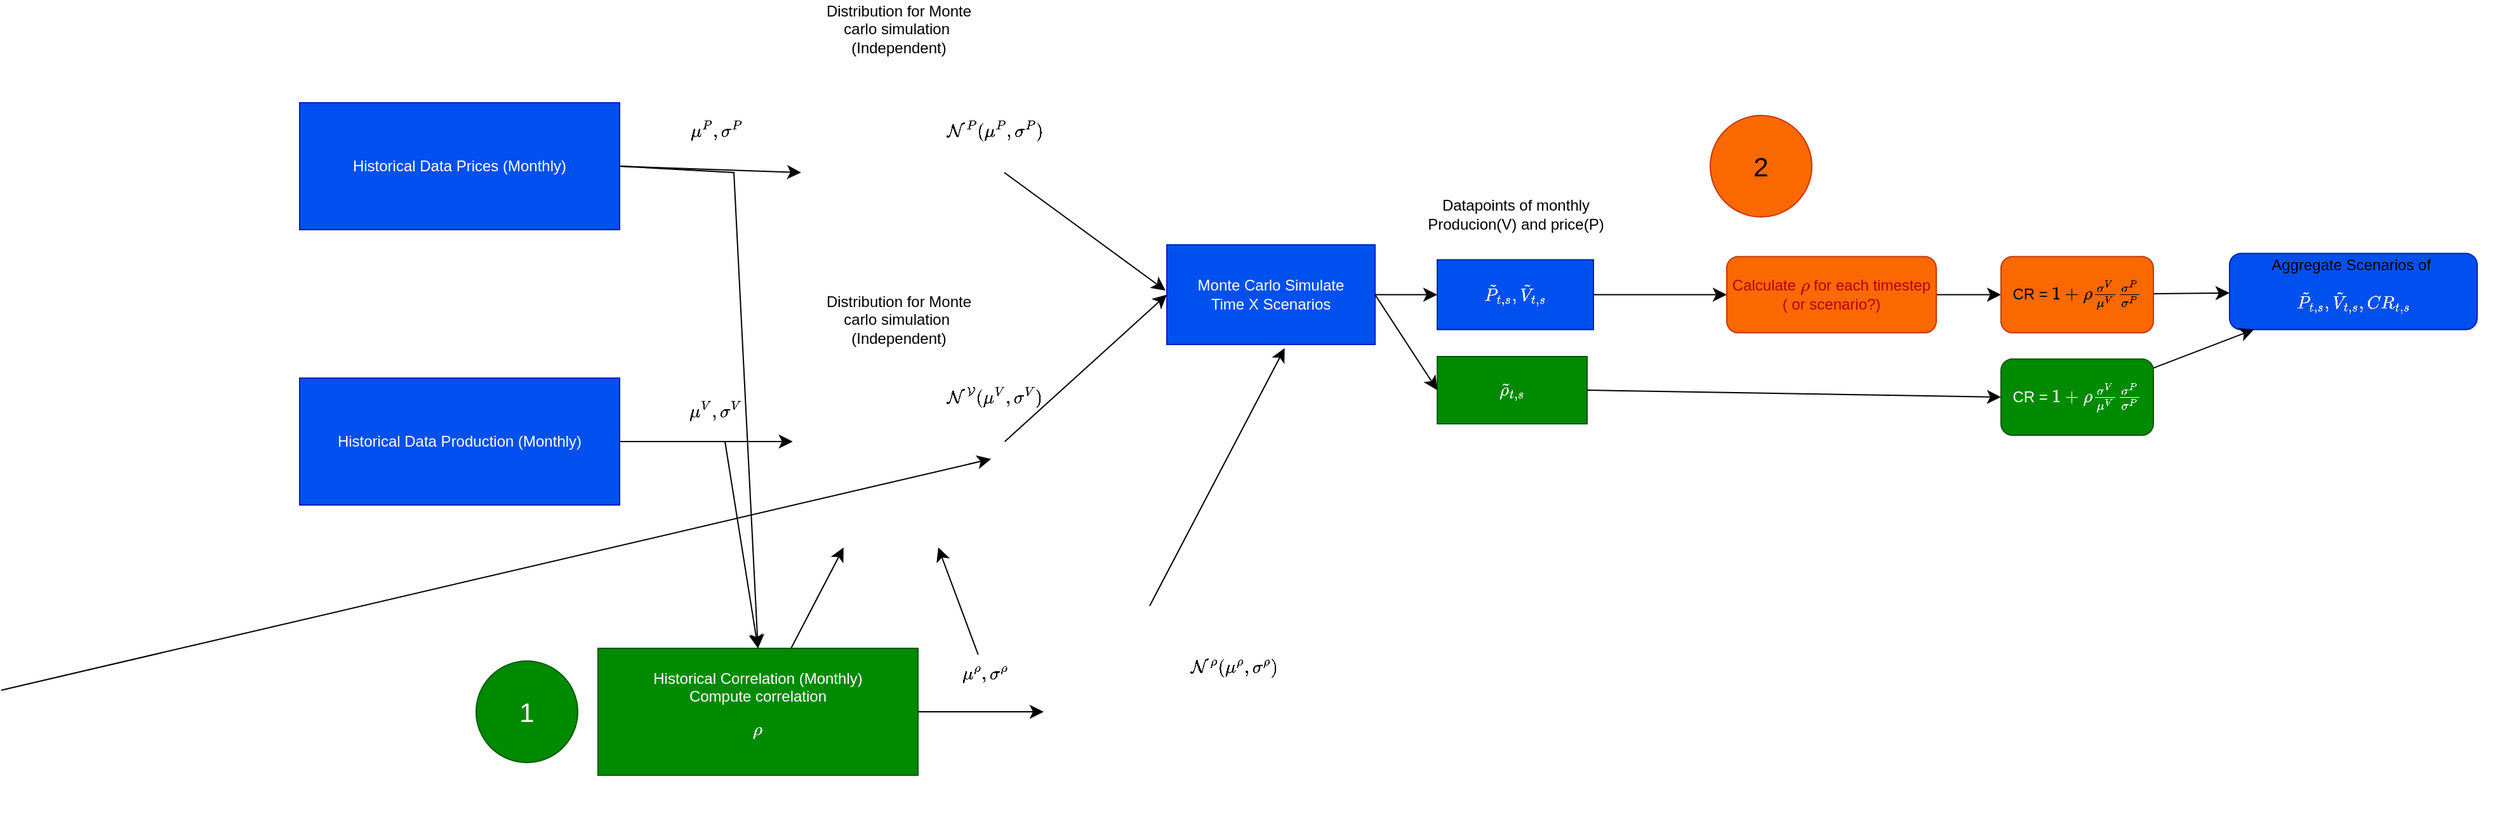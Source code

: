 <mxfile version="27.1.3">
  <diagram name="Page-1" id="2HANtyJ_it4PDFtXh0c_">
    <mxGraphModel dx="2547" dy="1442" grid="0" gridSize="10" guides="1" tooltips="1" connect="1" arrows="1" fold="1" page="0" pageScale="1" pageWidth="827" pageHeight="1169" background="light-dark(#FFFFFF,#FFFFFF)" math="1" shadow="0">
      <root>
        <mxCell id="0" />
        <mxCell id="1" parent="0" />
        <mxCell id="16FuGiX_0qU9tq5BaQ8X-1" value="Historical Data Prices (Monthly)" style="rounded=0;whiteSpace=wrap;html=1;fillColor=#0050ef;fontColor=#ffffff;strokeColor=#001DBC;" vertex="1" parent="1">
          <mxGeometry x="-496" y="-161" width="252" height="100" as="geometry" />
        </mxCell>
        <mxCell id="16FuGiX_0qU9tq5BaQ8X-2" value="" style="shape=image;verticalLabelPosition=bottom;labelBackgroundColor=default;verticalAlign=top;aspect=fixed;imageAspect=0;image=https://static.thenounproject.com/png/991167-200.png;" vertex="1" parent="1">
          <mxGeometry x="-101" y="-186" width="160" height="160" as="geometry" />
        </mxCell>
        <mxCell id="16FuGiX_0qU9tq5BaQ8X-3" value="" style="shape=image;verticalLabelPosition=bottom;labelBackgroundColor=default;verticalAlign=top;aspect=fixed;imageAspect=0;image=https://static.thenounproject.com/png/991167-200.png;imageBackground=none;" vertex="1" parent="1">
          <mxGeometry x="-107.62" y="22.5" width="167" height="167" as="geometry" />
        </mxCell>
        <mxCell id="16FuGiX_0qU9tq5BaQ8X-9" value="" style="edgeStyle=none;curved=1;rounded=0;orthogonalLoop=1;jettySize=auto;html=1;fontSize=12;startSize=8;endSize=8;strokeColor=light-dark(#000000,#000000);" edge="1" parent="1" source="16FuGiX_0qU9tq5BaQ8X-4" target="16FuGiX_0qU9tq5BaQ8X-3">
          <mxGeometry relative="1" as="geometry" />
        </mxCell>
        <mxCell id="16FuGiX_0qU9tq5BaQ8X-4" value="Historical Data Production (Monthly)" style="rounded=0;whiteSpace=wrap;html=1;fillColor=#0050ef;fontColor=#ffffff;strokeColor=#001DBC;" vertex="1" parent="1">
          <mxGeometry x="-496" y="56" width="252" height="100" as="geometry" />
        </mxCell>
        <mxCell id="16FuGiX_0qU9tq5BaQ8X-7" style="edgeStyle=none;curved=1;rounded=0;orthogonalLoop=1;jettySize=auto;html=1;exitX=0.5;exitY=1;exitDx=0;exitDy=0;fontSize=12;startSize=8;endSize=8;" edge="1" parent="1">
          <mxGeometry relative="1" as="geometry">
            <mxPoint x="48.576" y="119.727" as="targetPoint" />
            <mxPoint x="-731" y="302" as="sourcePoint" />
          </mxGeometry>
        </mxCell>
        <mxCell id="16FuGiX_0qU9tq5BaQ8X-10" value="$$\mu^V,\sigma^V$$" style="text;html=1;align=center;verticalAlign=middle;whiteSpace=wrap;rounded=0;fontColor=light-dark(#000000,#000000);" vertex="1" parent="1">
          <mxGeometry x="-198" y="67" width="60" height="30" as="geometry" />
        </mxCell>
        <mxCell id="16FuGiX_0qU9tq5BaQ8X-11" value="$$\mu^P,\sigma^P$$" style="text;html=1;align=center;verticalAlign=middle;whiteSpace=wrap;rounded=0;fontColor=light-dark(#000000,#000000);" vertex="1" parent="1">
          <mxGeometry x="-198" y="-154" width="60" height="30" as="geometry" />
        </mxCell>
        <mxCell id="16FuGiX_0qU9tq5BaQ8X-12" value="&lt;font style=&quot;color: light-dark(rgb(0, 0, 0), rgb(0, 0, 0));&quot;&gt;Distribution for Monte carlo simulation&amp;nbsp; (Independent)&lt;/font&gt;" style="text;html=1;align=center;verticalAlign=middle;whiteSpace=wrap;rounded=0;" vertex="1" parent="1">
          <mxGeometry x="-92" y="-242" width="135.75" height="45" as="geometry" />
        </mxCell>
        <mxCell id="16FuGiX_0qU9tq5BaQ8X-23" value="" style="edgeStyle=none;curved=1;rounded=0;orthogonalLoop=1;jettySize=auto;html=1;fontSize=12;startSize=8;endSize=8;strokeColor=light-dark(#000000,#000000);" edge="1" parent="1" source="16FuGiX_0qU9tq5BaQ8X-13" target="16FuGiX_0qU9tq5BaQ8X-20">
          <mxGeometry relative="1" as="geometry" />
        </mxCell>
        <mxCell id="16FuGiX_0qU9tq5BaQ8X-13" value="Monte Carlo Simulate&lt;br&gt;Time X Scenarios" style="rounded=0;whiteSpace=wrap;html=1;fillColor=#0050ef;fontColor=#ffffff;strokeColor=#001DBC;" vertex="1" parent="1">
          <mxGeometry x="187" y="-49" width="164" height="78.5" as="geometry" />
        </mxCell>
        <mxCell id="16FuGiX_0qU9tq5BaQ8X-14" value="$$\mathcal{N}^P(\mu^P,\sigma^P)$$" style="text;html=1;align=center;verticalAlign=middle;whiteSpace=wrap;rounded=0;fontColor=light-dark(#000000,#000000);" vertex="1" parent="1">
          <mxGeometry x="22" y="-154" width="60" height="30" as="geometry" />
        </mxCell>
        <mxCell id="16FuGiX_0qU9tq5BaQ8X-15" value="$$\mathcal{N^V}(\mu^V,\sigma^V)$$" style="text;html=1;align=center;verticalAlign=middle;whiteSpace=wrap;rounded=0;fontColor=light-dark(#000000,#000000);" vertex="1" parent="1">
          <mxGeometry x="22" y="56" width="60" height="30" as="geometry" />
        </mxCell>
        <mxCell id="16FuGiX_0qU9tq5BaQ8X-16" value="" style="endArrow=classic;html=1;rounded=0;fontSize=12;startSize=8;endSize=8;curved=1;fontColor=light-dark(#000000,#000000);exitX=1;exitY=0.5;exitDx=0;exitDy=0;entryX=0;entryY=0.5;entryDx=0;entryDy=0;strokeColor=light-dark(#000000,#000000);" edge="1" parent="1" source="16FuGiX_0qU9tq5BaQ8X-3" target="16FuGiX_0qU9tq5BaQ8X-13">
          <mxGeometry width="50" height="50" relative="1" as="geometry">
            <mxPoint x="-41" y="56" as="sourcePoint" />
            <mxPoint x="9" y="6" as="targetPoint" />
          </mxGeometry>
        </mxCell>
        <mxCell id="16FuGiX_0qU9tq5BaQ8X-17" value="" style="endArrow=classic;html=1;rounded=0;fontSize=12;startSize=8;endSize=8;curved=1;fontColor=light-dark(#000000,#000000);exitX=1;exitY=0.5;exitDx=0;exitDy=0;strokeColor=light-dark(#000000,#000000);" edge="1" parent="1" source="16FuGiX_0qU9tq5BaQ8X-2">
          <mxGeometry width="50" height="50" relative="1" as="geometry">
            <mxPoint x="69" y="116" as="sourcePoint" />
            <mxPoint x="186" y="-13" as="targetPoint" />
          </mxGeometry>
        </mxCell>
        <mxCell id="16FuGiX_0qU9tq5BaQ8X-45" value="" style="edgeStyle=none;curved=1;rounded=0;orthogonalLoop=1;jettySize=auto;html=1;fontSize=12;startSize=8;endSize=8;strokeColor=light-dark(#000000,#000000);" edge="1" parent="1" source="16FuGiX_0qU9tq5BaQ8X-20" target="16FuGiX_0qU9tq5BaQ8X-44">
          <mxGeometry relative="1" as="geometry" />
        </mxCell>
        <mxCell id="16FuGiX_0qU9tq5BaQ8X-20" value="$$\tilde{P}_{t,s},\tilde{V}_{t,s}$$" style="rounded=0;whiteSpace=wrap;html=1;fillColor=#0050ef;fontColor=#ffffff;strokeColor=#001DBC;" vertex="1" parent="1">
          <mxGeometry x="400" y="-37.25" width="123" height="55" as="geometry" />
        </mxCell>
        <mxCell id="16FuGiX_0qU9tq5BaQ8X-22" value="&lt;font style=&quot;color: light-dark(rgb(0, 0, 0), rgb(0, 0, 0));&quot;&gt;Distribution for Monte carlo simulation&amp;nbsp; (Independent)&lt;/font&gt;" style="text;html=1;align=center;verticalAlign=middle;whiteSpace=wrap;rounded=0;" vertex="1" parent="1">
          <mxGeometry x="-92" y="-13" width="135.75" height="45" as="geometry" />
        </mxCell>
        <mxCell id="16FuGiX_0qU9tq5BaQ8X-24" value="Datapoints of monthly Producion(V) and price(P)" style="text;html=1;align=center;verticalAlign=middle;whiteSpace=wrap;rounded=0;fontColor=light-dark(#000000,#000000);" vertex="1" parent="1">
          <mxGeometry x="386.5" y="-97" width="150" height="48" as="geometry" />
        </mxCell>
        <mxCell id="16FuGiX_0qU9tq5BaQ8X-25" value="&lt;font style=&quot;font-size: 21px;&quot;&gt;1&lt;/font&gt;" style="ellipse;whiteSpace=wrap;html=1;aspect=fixed;fillColor=#008a00;fontColor=#ffffff;strokeColor=#005700;" vertex="1" parent="1">
          <mxGeometry x="-357" y="279" width="80" height="80" as="geometry" />
        </mxCell>
        <mxCell id="16FuGiX_0qU9tq5BaQ8X-28" value="" style="edgeStyle=none;curved=1;rounded=0;orthogonalLoop=1;jettySize=auto;html=1;fontSize=12;startSize=8;endSize=8;" edge="1" parent="1" source="16FuGiX_0qU9tq5BaQ8X-26" target="16FuGiX_0qU9tq5BaQ8X-3">
          <mxGeometry relative="1" as="geometry" />
        </mxCell>
        <mxCell id="16FuGiX_0qU9tq5BaQ8X-36" value="" style="edgeStyle=none;curved=1;rounded=0;orthogonalLoop=1;jettySize=auto;html=1;fontSize=12;startSize=8;endSize=8;strokeColor=light-dark(#000000,#000000);" edge="1" parent="1" source="16FuGiX_0qU9tq5BaQ8X-26" target="16FuGiX_0qU9tq5BaQ8X-31">
          <mxGeometry relative="1" as="geometry" />
        </mxCell>
        <mxCell id="16FuGiX_0qU9tq5BaQ8X-26" value="Historical Correlation (Monthly)&lt;div&gt;Compute correlation $$\rho$$&lt;/div&gt;" style="rounded=0;whiteSpace=wrap;html=1;fillColor=#008a00;fontColor=#ffffff;strokeColor=#005700;" vertex="1" parent="1">
          <mxGeometry x="-261" y="269" width="252" height="100" as="geometry" />
        </mxCell>
        <mxCell id="16FuGiX_0qU9tq5BaQ8X-27" value="" style="endArrow=classic;html=1;rounded=0;fontSize=12;startSize=8;endSize=8;curved=1;exitX=1;exitY=0.5;exitDx=0;exitDy=0;entryX=0;entryY=0.5;entryDx=0;entryDy=0;strokeColor=light-dark(#000000,#000000);" edge="1" parent="1" source="16FuGiX_0qU9tq5BaQ8X-1" target="16FuGiX_0qU9tq5BaQ8X-2">
          <mxGeometry width="50" height="50" relative="1" as="geometry">
            <mxPoint x="-191" y="129" as="sourcePoint" />
            <mxPoint x="-141" y="79" as="targetPoint" />
          </mxGeometry>
        </mxCell>
        <mxCell id="16FuGiX_0qU9tq5BaQ8X-29" value="" style="endArrow=classic;html=1;rounded=0;fontSize=12;startSize=8;endSize=8;curved=0;exitX=1;exitY=0.5;exitDx=0;exitDy=0;entryX=0.5;entryY=0;entryDx=0;entryDy=0;strokeColor=light-dark(#000000,#000000);" edge="1" parent="1" source="16FuGiX_0qU9tq5BaQ8X-1" target="16FuGiX_0qU9tq5BaQ8X-26">
          <mxGeometry width="50" height="50" relative="1" as="geometry">
            <mxPoint x="-191" y="129" as="sourcePoint" />
            <mxPoint x="-141" y="79" as="targetPoint" />
            <Array as="points">
              <mxPoint x="-154" y="-106" />
            </Array>
          </mxGeometry>
        </mxCell>
        <mxCell id="16FuGiX_0qU9tq5BaQ8X-30" value="" style="endArrow=classic;html=1;rounded=0;fontSize=12;startSize=8;endSize=8;curved=0;exitX=1;exitY=0.5;exitDx=0;exitDy=0;entryX=0.5;entryY=0;entryDx=0;entryDy=0;strokeColor=light-dark(#000000,#000000);" edge="1" parent="1" source="16FuGiX_0qU9tq5BaQ8X-4" target="16FuGiX_0qU9tq5BaQ8X-26">
          <mxGeometry width="50" height="50" relative="1" as="geometry">
            <mxPoint x="-191" y="129" as="sourcePoint" />
            <mxPoint x="-141" y="79" as="targetPoint" />
            <Array as="points">
              <mxPoint x="-161" y="106" />
            </Array>
          </mxGeometry>
        </mxCell>
        <mxCell id="16FuGiX_0qU9tq5BaQ8X-31" value="" style="shape=image;verticalLabelPosition=bottom;labelBackgroundColor=default;verticalAlign=top;aspect=fixed;imageAspect=0;image=https://static.thenounproject.com/png/991167-200.png;imageBackground=none;" vertex="1" parent="1">
          <mxGeometry x="90" y="235.5" width="167" height="167" as="geometry" />
        </mxCell>
        <mxCell id="16FuGiX_0qU9tq5BaQ8X-32" value="$$\mathcal{N^\rho}(\mu^\rho,\sigma^\rho)$$" style="text;html=1;align=center;verticalAlign=middle;whiteSpace=wrap;rounded=0;fontColor=light-dark(#000000,#000000);" vertex="1" parent="1">
          <mxGeometry x="210" y="269" width="60" height="30" as="geometry" />
        </mxCell>
        <mxCell id="16FuGiX_0qU9tq5BaQ8X-39" value="" style="edgeStyle=none;curved=1;rounded=0;orthogonalLoop=1;jettySize=auto;html=1;fontSize=12;startSize=8;endSize=8;" edge="1" parent="1" source="16FuGiX_0qU9tq5BaQ8X-38" target="16FuGiX_0qU9tq5BaQ8X-3">
          <mxGeometry relative="1" as="geometry" />
        </mxCell>
        <mxCell id="16FuGiX_0qU9tq5BaQ8X-38" value="&lt;span&gt;&lt;font style=&quot;color: light-dark(rgb(0, 0, 0), rgb(0, 0, 0));&quot;&gt;$$\mu^\rho,\sigma^\rho$$&lt;/font&gt;&lt;/span&gt;" style="text;html=1;align=center;verticalAlign=middle;whiteSpace=wrap;rounded=0;" vertex="1" parent="1">
          <mxGeometry x="14" y="274" width="60" height="30" as="geometry" />
        </mxCell>
        <mxCell id="16FuGiX_0qU9tq5BaQ8X-41" value="" style="endArrow=classic;html=1;rounded=0;fontSize=12;startSize=8;endSize=8;curved=1;exitX=0.5;exitY=0;exitDx=0;exitDy=0;entryX=0.566;entryY=1.037;entryDx=0;entryDy=0;entryPerimeter=0;strokeColor=light-dark(#000000,#000000);" edge="1" parent="1" source="16FuGiX_0qU9tq5BaQ8X-31" target="16FuGiX_0qU9tq5BaQ8X-13">
          <mxGeometry width="50" height="50" relative="1" as="geometry">
            <mxPoint x="178" y="171" as="sourcePoint" />
            <mxPoint x="228" y="121" as="targetPoint" />
          </mxGeometry>
        </mxCell>
        <mxCell id="16FuGiX_0qU9tq5BaQ8X-42" value="$$\tilde{\rho}_{t,s}$$" style="rounded=0;whiteSpace=wrap;html=1;fillColor=#008a00;fontColor=#ffffff;strokeColor=#005700;" vertex="1" parent="1">
          <mxGeometry x="400" y="39" width="118" height="53" as="geometry" />
        </mxCell>
        <mxCell id="16FuGiX_0qU9tq5BaQ8X-43" value="&lt;font style=&quot;color: light-dark(rgb(0, 0, 0), rgb(0, 0, 0)); font-size: 21px;&quot;&gt;2&lt;/font&gt;" style="ellipse;whiteSpace=wrap;html=1;aspect=fixed;fillColor=#fa6800;fontColor=#000000;strokeColor=#C73500;" vertex="1" parent="1">
          <mxGeometry x="615" y="-151" width="80" height="80" as="geometry" />
        </mxCell>
        <mxCell id="16FuGiX_0qU9tq5BaQ8X-55" value="" style="edgeStyle=none;curved=1;rounded=0;orthogonalLoop=1;jettySize=auto;html=1;fontSize=12;startSize=8;endSize=8;strokeColor=light-dark(#000000,#000000);" edge="1" parent="1" source="16FuGiX_0qU9tq5BaQ8X-44" target="16FuGiX_0qU9tq5BaQ8X-53">
          <mxGeometry relative="1" as="geometry" />
        </mxCell>
        <mxCell id="16FuGiX_0qU9tq5BaQ8X-44" value="&lt;font color=&quot;rgba(0, 0, 0, 0)&quot;&gt;Calculate \(\rho\) for each timestep ( or scenario?)&lt;/font&gt;" style="rounded=1;whiteSpace=wrap;html=1;fillColor=#fa6800;fontColor=#000000;strokeColor=#C73500;" vertex="1" parent="1">
          <mxGeometry x="628" y="-39.75" width="165" height="60" as="geometry" />
        </mxCell>
        <mxCell id="16FuGiX_0qU9tq5BaQ8X-46" value="&lt;font style=&quot;color: light-dark(rgb(0, 0, 0), rgb(0, 0, 0));&quot;&gt;Aggregate Scenarios of&amp;nbsp;&lt;/font&gt;$$\tilde{P}_{t,s},\tilde{V}_{t,s},CR_{t,s}$$" style="rounded=1;whiteSpace=wrap;html=1;fillColor=#0050ef;fontColor=#ffffff;strokeColor=#001DBC;" vertex="1" parent="1">
          <mxGeometry x="1024" y="-42.25" width="195" height="60" as="geometry" />
        </mxCell>
        <mxCell id="16FuGiX_0qU9tq5BaQ8X-49" value="" style="edgeStyle=none;curved=1;rounded=0;orthogonalLoop=1;jettySize=auto;html=1;fontSize=12;startSize=8;endSize=8;strokeColor=light-dark(#000000,#000000);" edge="1" parent="1" source="16FuGiX_0qU9tq5BaQ8X-47" target="16FuGiX_0qU9tq5BaQ8X-46">
          <mxGeometry relative="1" as="geometry" />
        </mxCell>
        <mxCell id="16FuGiX_0qU9tq5BaQ8X-47" value="CR = \( 1 + \rho\frac{\sigma^V}{\mu^V}\frac{\sigma^P}{\sigma^P} \)" style="rounded=1;whiteSpace=wrap;html=1;fillColor=#008a00;fontColor=#ffffff;strokeColor=#005700;" vertex="1" parent="1">
          <mxGeometry x="844" y="41" width="120" height="60" as="geometry" />
        </mxCell>
        <mxCell id="16FuGiX_0qU9tq5BaQ8X-51" value="" style="edgeStyle=none;curved=1;rounded=0;orthogonalLoop=1;jettySize=auto;html=1;fontSize=12;startSize=8;endSize=8;strokeColor=light-dark(#000000,#000000);exitX=1;exitY=0.5;exitDx=0;exitDy=0;entryX=0;entryY=0.5;entryDx=0;entryDy=0;" edge="1" parent="1" source="16FuGiX_0qU9tq5BaQ8X-13" target="16FuGiX_0qU9tq5BaQ8X-42">
          <mxGeometry relative="1" as="geometry">
            <mxPoint x="361" as="sourcePoint" />
            <mxPoint x="410" as="targetPoint" />
          </mxGeometry>
        </mxCell>
        <mxCell id="16FuGiX_0qU9tq5BaQ8X-56" value="" style="edgeStyle=none;curved=1;rounded=0;orthogonalLoop=1;jettySize=auto;html=1;fontSize=12;startSize=8;endSize=8;strokeColor=light-dark(#000000,#000000);" edge="1" parent="1" source="16FuGiX_0qU9tq5BaQ8X-53" target="16FuGiX_0qU9tq5BaQ8X-46">
          <mxGeometry relative="1" as="geometry" />
        </mxCell>
        <mxCell id="16FuGiX_0qU9tq5BaQ8X-53" value="CR = \( 1 + \rho\frac{\sigma^V}{\mu^V}\frac{\sigma^P}{\sigma^P} \)" style="rounded=1;whiteSpace=wrap;html=1;fillColor=#fa6800;fontColor=#000000;strokeColor=#C73500;" vertex="1" parent="1">
          <mxGeometry x="844" y="-39.75" width="120" height="60" as="geometry" />
        </mxCell>
        <mxCell id="16FuGiX_0qU9tq5BaQ8X-54" value="" style="endArrow=classic;html=1;rounded=0;fontSize=12;startSize=8;endSize=8;curved=1;exitX=1;exitY=0.5;exitDx=0;exitDy=0;entryX=0;entryY=0.5;entryDx=0;entryDy=0;strokeColor=light-dark(#000000,#000000);" edge="1" parent="1" source="16FuGiX_0qU9tq5BaQ8X-42" target="16FuGiX_0qU9tq5BaQ8X-47">
          <mxGeometry width="50" height="50" relative="1" as="geometry">
            <mxPoint x="790" y="86" as="sourcePoint" />
            <mxPoint x="840" y="36" as="targetPoint" />
          </mxGeometry>
        </mxCell>
      </root>
    </mxGraphModel>
  </diagram>
</mxfile>
